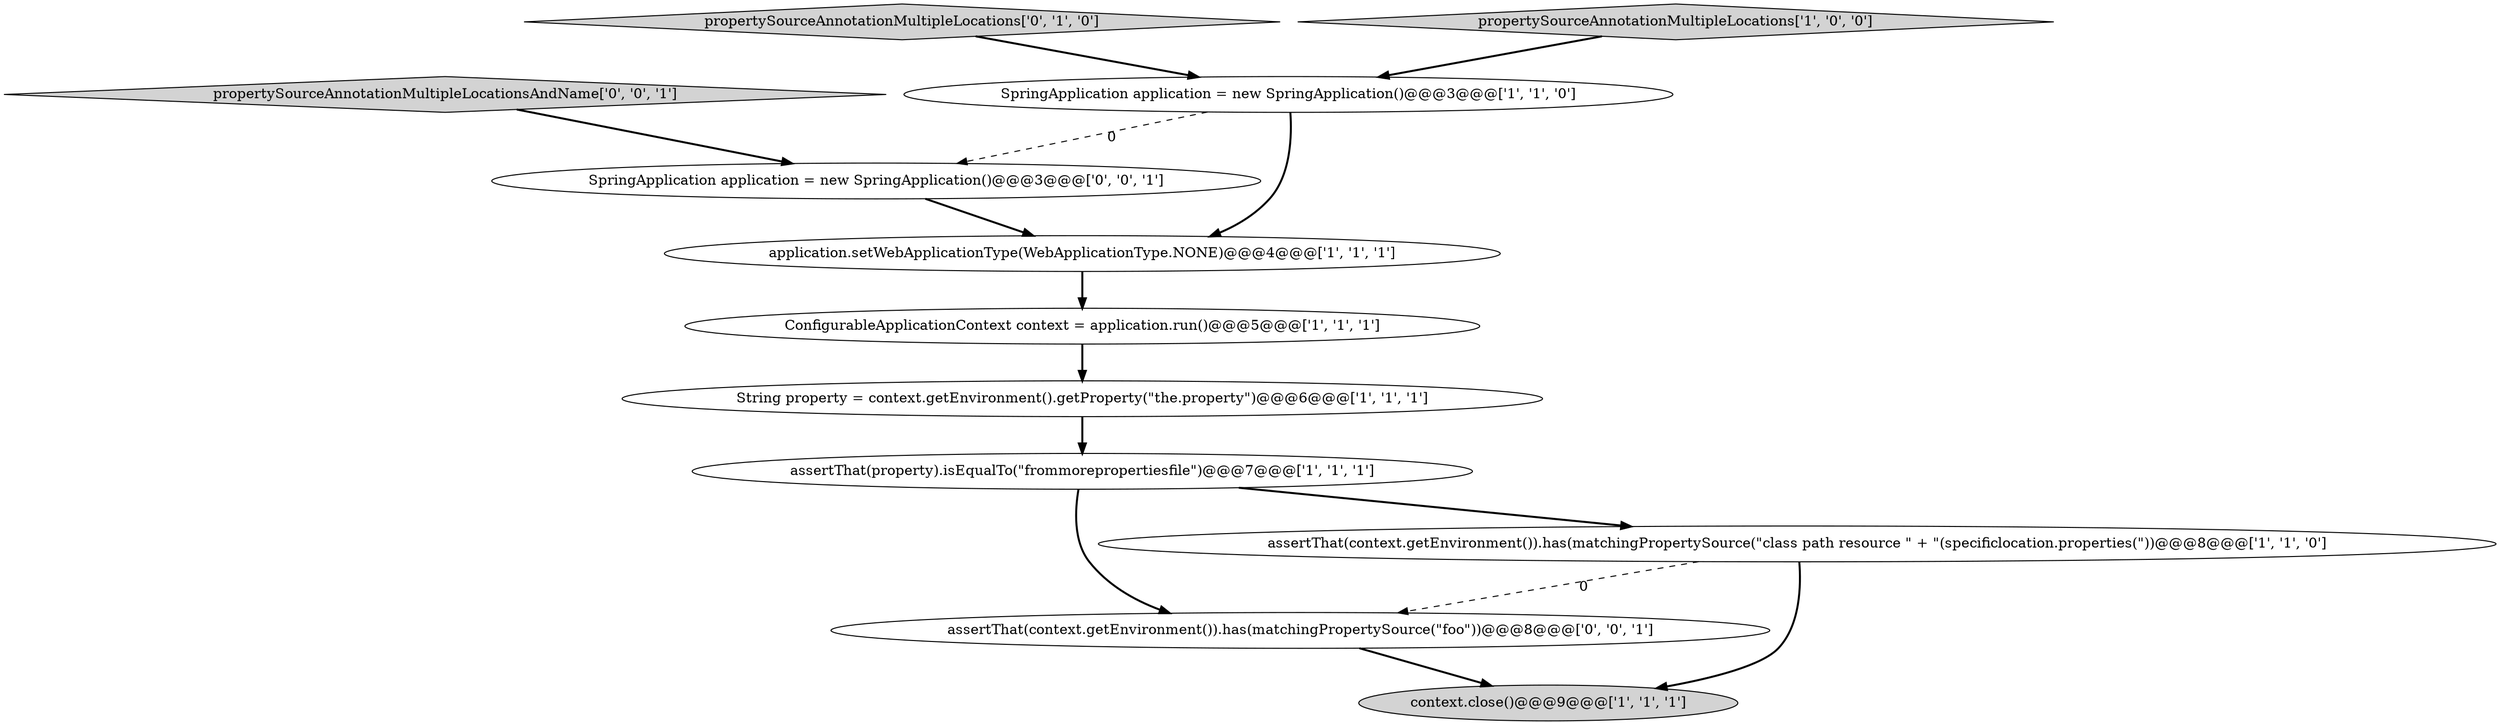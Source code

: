 digraph {
5 [style = filled, label = "assertThat(property).isEqualTo(\"frommorepropertiesfile\")@@@7@@@['1', '1', '1']", fillcolor = white, shape = ellipse image = "AAA0AAABBB1BBB"];
4 [style = filled, label = "String property = context.getEnvironment().getProperty(\"the.property\")@@@6@@@['1', '1', '1']", fillcolor = white, shape = ellipse image = "AAA0AAABBB1BBB"];
8 [style = filled, label = "propertySourceAnnotationMultipleLocations['0', '1', '0']", fillcolor = lightgray, shape = diamond image = "AAA0AAABBB2BBB"];
1 [style = filled, label = "propertySourceAnnotationMultipleLocations['1', '0', '0']", fillcolor = lightgray, shape = diamond image = "AAA0AAABBB1BBB"];
2 [style = filled, label = "SpringApplication application = new SpringApplication()@@@3@@@['1', '1', '0']", fillcolor = white, shape = ellipse image = "AAA0AAABBB1BBB"];
10 [style = filled, label = "propertySourceAnnotationMultipleLocationsAndName['0', '0', '1']", fillcolor = lightgray, shape = diamond image = "AAA0AAABBB3BBB"];
11 [style = filled, label = "assertThat(context.getEnvironment()).has(matchingPropertySource(\"foo\"))@@@8@@@['0', '0', '1']", fillcolor = white, shape = ellipse image = "AAA0AAABBB3BBB"];
6 [style = filled, label = "context.close()@@@9@@@['1', '1', '1']", fillcolor = lightgray, shape = ellipse image = "AAA0AAABBB1BBB"];
7 [style = filled, label = "application.setWebApplicationType(WebApplicationType.NONE)@@@4@@@['1', '1', '1']", fillcolor = white, shape = ellipse image = "AAA0AAABBB1BBB"];
9 [style = filled, label = "SpringApplication application = new SpringApplication()@@@3@@@['0', '0', '1']", fillcolor = white, shape = ellipse image = "AAA0AAABBB3BBB"];
0 [style = filled, label = "assertThat(context.getEnvironment()).has(matchingPropertySource(\"class path resource \" + \"(specificlocation.properties(\"))@@@8@@@['1', '1', '0']", fillcolor = white, shape = ellipse image = "AAA0AAABBB1BBB"];
3 [style = filled, label = "ConfigurableApplicationContext context = application.run()@@@5@@@['1', '1', '1']", fillcolor = white, shape = ellipse image = "AAA0AAABBB1BBB"];
1->2 [style = bold, label=""];
5->11 [style = bold, label=""];
10->9 [style = bold, label=""];
0->11 [style = dashed, label="0"];
2->7 [style = bold, label=""];
5->0 [style = bold, label=""];
8->2 [style = bold, label=""];
9->7 [style = bold, label=""];
2->9 [style = dashed, label="0"];
0->6 [style = bold, label=""];
4->5 [style = bold, label=""];
3->4 [style = bold, label=""];
7->3 [style = bold, label=""];
11->6 [style = bold, label=""];
}
